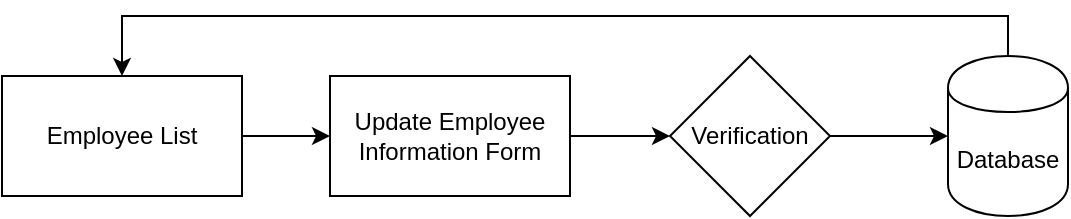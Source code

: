 <mxfile version="12.3.2" type="device" pages="1"><diagram id="PM5xkwdyhiefBMFHlauf" name="Page-1"><mxGraphModel dx="846" dy="494" grid="0" gridSize="10" guides="1" tooltips="1" connect="1" arrows="1" fold="1" page="1" pageScale="1" pageWidth="850" pageHeight="1100" math="0" shadow="0"><root><mxCell id="0"/><mxCell id="1" parent="0"/><mxCell id="iCK7mlvBx_75v0xGRkbl-2" style="edgeStyle=orthogonalEdgeStyle;rounded=0;orthogonalLoop=1;jettySize=auto;html=1;exitX=1;exitY=0.5;exitDx=0;exitDy=0;entryX=0;entryY=0.5;entryDx=0;entryDy=0;" parent="1" source="6S9EHwURwv_836AJZHxv-1" target="iCK7mlvBx_75v0xGRkbl-1" edge="1"><mxGeometry relative="1" as="geometry"/></mxCell><mxCell id="6S9EHwURwv_836AJZHxv-1" value="Employee List" style="rounded=0;whiteSpace=wrap;html=1;" parent="1" vertex="1"><mxGeometry x="120" y="160" width="120" height="60" as="geometry"/></mxCell><mxCell id="iCK7mlvBx_75v0xGRkbl-4" style="edgeStyle=orthogonalEdgeStyle;rounded=0;orthogonalLoop=1;jettySize=auto;html=1;exitX=0.5;exitY=0;exitDx=0;exitDy=0;entryX=0.5;entryY=0;entryDx=0;entryDy=0;" parent="1" source="6S9EHwURwv_836AJZHxv-4" target="6S9EHwURwv_836AJZHxv-1" edge="1"><mxGeometry relative="1" as="geometry"/></mxCell><mxCell id="6S9EHwURwv_836AJZHxv-4" value="Database" style="shape=cylinder;whiteSpace=wrap;html=1;boundedLbl=1;backgroundOutline=1;" parent="1" vertex="1"><mxGeometry x="593" y="150" width="60" height="80" as="geometry"/></mxCell><mxCell id="mjlsxMWltbPqpGKllItt-3" style="edgeStyle=orthogonalEdgeStyle;rounded=0;orthogonalLoop=1;jettySize=auto;html=1;exitX=1;exitY=0.5;exitDx=0;exitDy=0;entryX=0;entryY=0.5;entryDx=0;entryDy=0;" parent="1" source="mjlsxMWltbPqpGKllItt-2" target="6S9EHwURwv_836AJZHxv-4" edge="1"><mxGeometry relative="1" as="geometry"/></mxCell><mxCell id="mjlsxMWltbPqpGKllItt-2" value="Verification" style="rhombus;whiteSpace=wrap;html=1;" parent="1" vertex="1"><mxGeometry x="454" y="150" width="80" height="80" as="geometry"/></mxCell><mxCell id="iCK7mlvBx_75v0xGRkbl-3" style="edgeStyle=orthogonalEdgeStyle;rounded=0;orthogonalLoop=1;jettySize=auto;html=1;exitX=1;exitY=0.5;exitDx=0;exitDy=0;entryX=0;entryY=0.5;entryDx=0;entryDy=0;" parent="1" source="iCK7mlvBx_75v0xGRkbl-1" target="mjlsxMWltbPqpGKllItt-2" edge="1"><mxGeometry relative="1" as="geometry"/></mxCell><mxCell id="iCK7mlvBx_75v0xGRkbl-1" value="Update Employee Information Form" style="rounded=0;whiteSpace=wrap;html=1;" parent="1" vertex="1"><mxGeometry x="284" y="160" width="120" height="60" as="geometry"/></mxCell></root></mxGraphModel></diagram></mxfile>